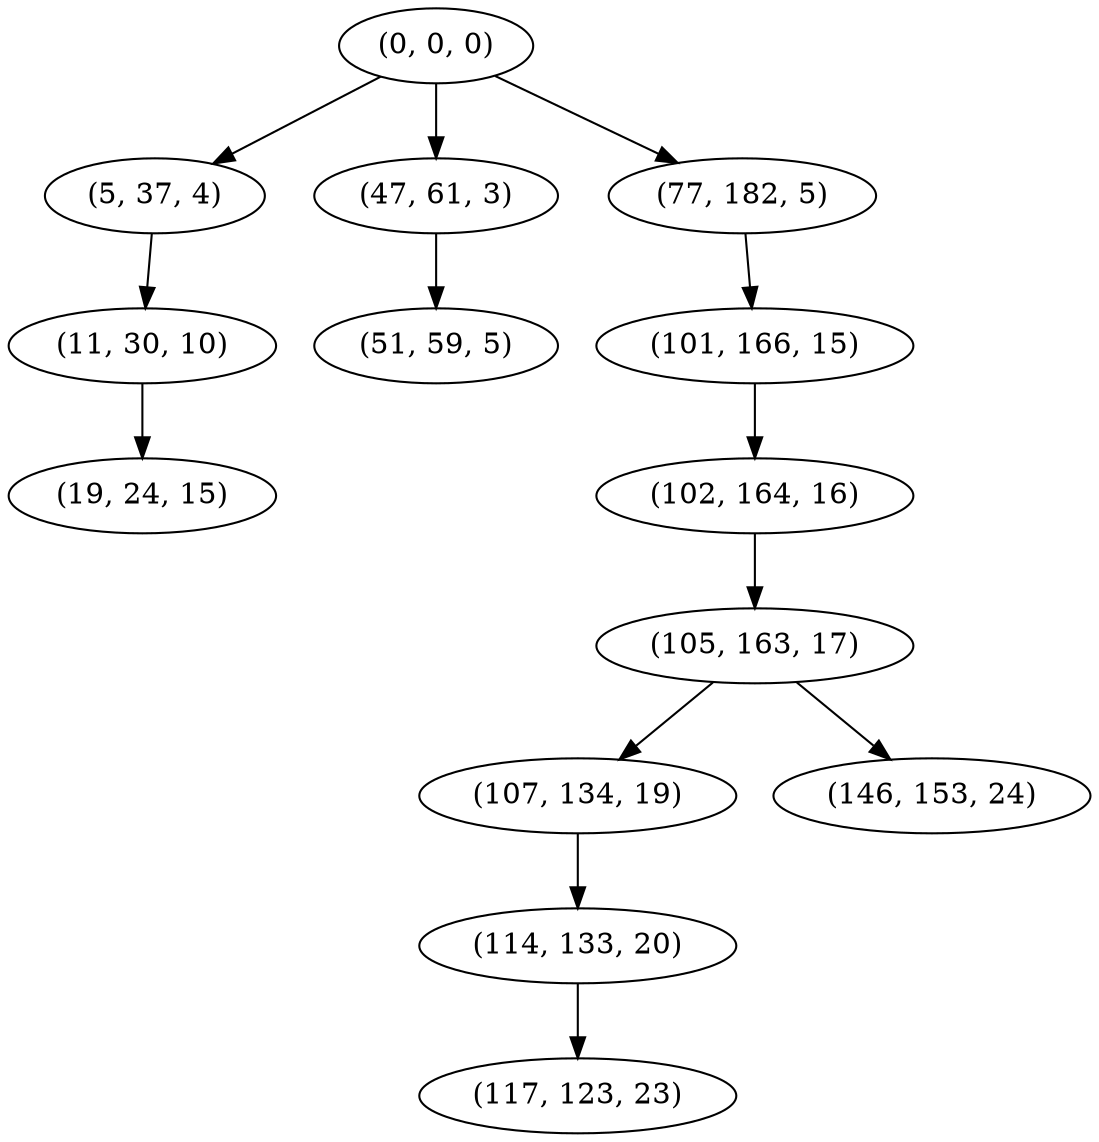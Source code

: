 digraph tree {
    "(0, 0, 0)";
    "(5, 37, 4)";
    "(11, 30, 10)";
    "(19, 24, 15)";
    "(47, 61, 3)";
    "(51, 59, 5)";
    "(77, 182, 5)";
    "(101, 166, 15)";
    "(102, 164, 16)";
    "(105, 163, 17)";
    "(107, 134, 19)";
    "(114, 133, 20)";
    "(117, 123, 23)";
    "(146, 153, 24)";
    "(0, 0, 0)" -> "(5, 37, 4)";
    "(0, 0, 0)" -> "(47, 61, 3)";
    "(0, 0, 0)" -> "(77, 182, 5)";
    "(5, 37, 4)" -> "(11, 30, 10)";
    "(11, 30, 10)" -> "(19, 24, 15)";
    "(47, 61, 3)" -> "(51, 59, 5)";
    "(77, 182, 5)" -> "(101, 166, 15)";
    "(101, 166, 15)" -> "(102, 164, 16)";
    "(102, 164, 16)" -> "(105, 163, 17)";
    "(105, 163, 17)" -> "(107, 134, 19)";
    "(105, 163, 17)" -> "(146, 153, 24)";
    "(107, 134, 19)" -> "(114, 133, 20)";
    "(114, 133, 20)" -> "(117, 123, 23)";
}
